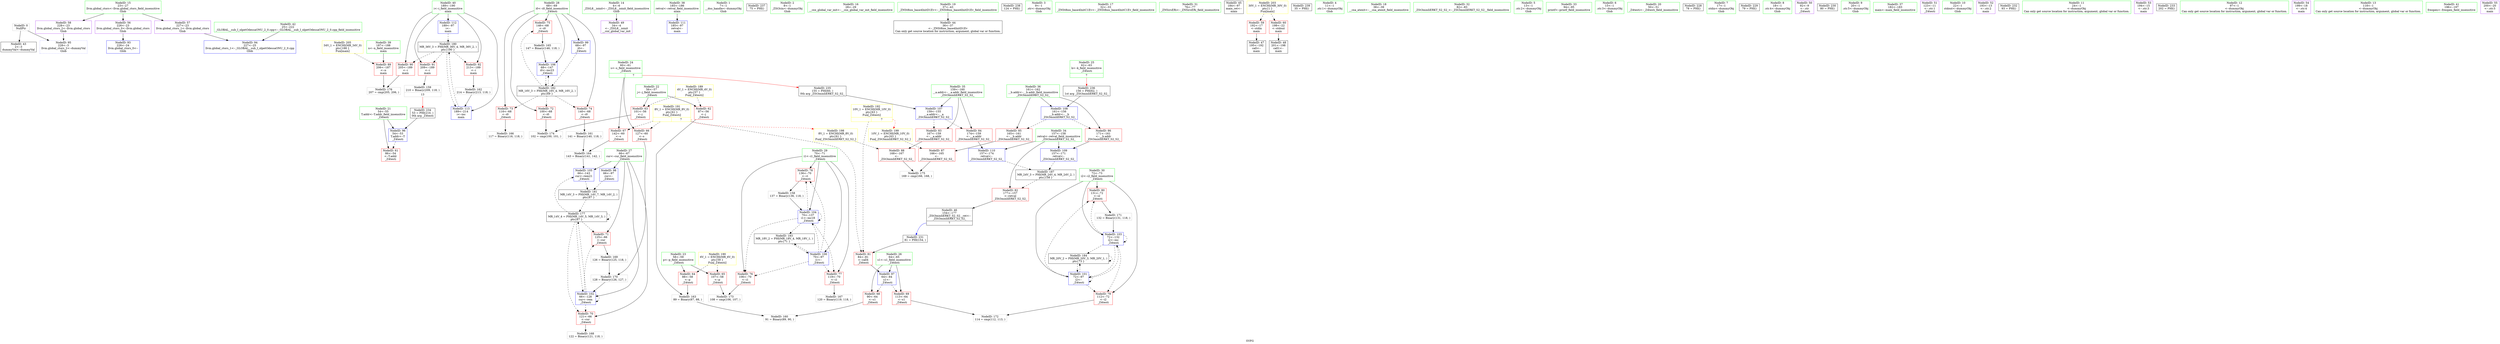 digraph "SVFG" {
	label="SVFG";

	Node0x5565f3a1d950 [shape=record,color=grey,label="{NodeID: 0\nNullPtr}"];
	Node0x5565f3a1d950 -> Node0x5565f3a35150[style=solid];
	Node0x5565f3a1d950 -> Node0x5565f3a38d00[style=solid];
	Node0x5565f3a45230 [shape=record,color=black,label="{NodeID: 180\nMR_36V_3 = PHI(MR_36V_4, MR_36V_2, )\npts\{190 \}\n}"];
	Node0x5565f3a45230 -> Node0x5565f3a38890[style=dashed];
	Node0x5565f3a45230 -> Node0x5565f3a38960[style=dashed];
	Node0x5565f3a45230 -> Node0x5565f3a38a30[style=dashed];
	Node0x5565f3a45230 -> Node0x5565f3a3a3d0[style=dashed];
	Node0x5565f3a356c0 [shape=record,color=blue,label="{NodeID: 97\n64\<--84\ns1\<--\n_Z4testi\n}"];
	Node0x5565f3a356c0 -> Node0x5565f3a376b0[style=dashed];
	Node0x5565f3a356c0 -> Node0x5565f3a37780[style=dashed];
	Node0x5565f3a33750 [shape=record,color=green,label="{NodeID: 14\n4\<--6\n_ZStL8__ioinit\<--_ZStL8__ioinit_field_insensitive\nGlob }"];
	Node0x5565f3a33750 -> Node0x5565f3a366b0[style=solid];
	Node0x5565f3a3a230 [shape=record,color=blue,label="{NodeID: 111\n185\<--97\nretval\<--\nmain\n}"];
	Node0x5565f3a34400 [shape=record,color=green,label="{NodeID: 28\n68\<--69\ni0\<--i0_field_insensitive\n_Z4testi\n}"];
	Node0x5565f3a34400 -> Node0x5565f3a379f0[style=solid];
	Node0x5565f3a34400 -> Node0x5565f3a37ac0[style=solid];
	Node0x5565f3a34400 -> Node0x5565f3a37b90[style=solid];
	Node0x5565f3a34400 -> Node0x5565f3a37c60[style=solid];
	Node0x5565f3a34400 -> Node0x5565f3a35860[style=solid];
	Node0x5565f3a34400 -> Node0x5565f3a39e20[style=solid];
	Node0x5565f3a35050 [shape=record,color=green,label="{NodeID: 42\n25\<--222\n_GLOBAL__sub_I_olpetOdessaONU_2_0.cpp\<--_GLOBAL__sub_I_olpetOdessaONU_2_0.cpp_field_insensitive\n}"];
	Node0x5565f3a35050 -> Node0x5565f3a38c00[style=solid];
	Node0x5565f3a36c60 [shape=record,color=purple,label="{NodeID: 56\n226\<--23\nllvm.global_ctors_0\<--llvm.global_ctors\nGlob }"];
	Node0x5565f3a36c60 -> Node0x5565f3a38b00[style=solid];
	Node0x5565f3a55310 [shape=record,color=black,label="{NodeID: 236\n156 = PHI(62, )\n1st arg _ZSt3minIiERKT_S2_S2_ }"];
	Node0x5565f3a55310 -> Node0x5565f3a39fc0[style=solid];
	Node0x5565f3a37850 [shape=record,color=red,label="{NodeID: 70\n121\<--66\n\<--cur\n_Z4testi\n}"];
	Node0x5565f3a37850 -> Node0x5565f3a3e1d0[style=solid];
	Node0x5565f3a3e050 [shape=record,color=grey,label="{NodeID: 167\n120 = Binary(119, 118, )\n}"];
	Node0x5565f3a383b0 [shape=record,color=red,label="{NodeID: 84\n174\<--159\n\<--__a.addr\n_ZSt3minIiERKT_S2_S2_\n}"];
	Node0x5565f3a383b0 -> Node0x5565f3a3a160[style=solid];
	Node0x5565f3a327e0 [shape=record,color=green,label="{NodeID: 1\n7\<--1\n__dso_handle\<--dummyObj\nGlob }"];
	Node0x5565f3a45730 [shape=record,color=black,label="{NodeID: 181\nMR_14V_3 = PHI(MR_14V_7, MR_14V_2, )\npts\{67 \}\n}"];
	Node0x5565f3a45730 -> Node0x5565f3a44330[style=dashed];
	Node0x5565f3a35790 [shape=record,color=blue,label="{NodeID: 98\n66\<--97\ncur\<--\n_Z4testi\n}"];
	Node0x5565f3a35790 -> Node0x5565f3a45730[style=dashed];
	Node0x5565f3a33850 [shape=record,color=green,label="{NodeID: 15\n23\<--27\nllvm.global_ctors\<--llvm.global_ctors_field_insensitive\nGlob }"];
	Node0x5565f3a33850 -> Node0x5565f3a36c60[style=solid];
	Node0x5565f3a33850 -> Node0x5565f3a36d60[style=solid];
	Node0x5565f3a33850 -> Node0x5565f3a36e60[style=solid];
	Node0x5565f3a3a300 [shape=record,color=blue,label="{NodeID: 112\n189\<--97\ni\<--\nmain\n}"];
	Node0x5565f3a3a300 -> Node0x5565f3a45230[style=dashed];
	Node0x5565f3a344d0 [shape=record,color=green,label="{NodeID: 29\n70\<--71\ni1\<--i1_field_insensitive\n_Z4testi\n}"];
	Node0x5565f3a344d0 -> Node0x5565f3a37d30[style=solid];
	Node0x5565f3a344d0 -> Node0x5565f3a37e00[style=solid];
	Node0x5565f3a344d0 -> Node0x5565f3a37ed0[style=solid];
	Node0x5565f3a344d0 -> Node0x5565f3a35930[style=solid];
	Node0x5565f3a344d0 -> Node0x5565f3a35c70[style=solid];
	Node0x5565f3a35150 [shape=record,color=black,label="{NodeID: 43\n2\<--3\ndummyVal\<--dummyVal\n}"];
	Node0x5565f3a36d60 [shape=record,color=purple,label="{NodeID: 57\n227\<--23\nllvm.global_ctors_1\<--llvm.global_ctors\nGlob }"];
	Node0x5565f3a36d60 -> Node0x5565f3a38c00[style=solid];
	Node0x5565f3a55c30 [shape=record,color=black,label="{NodeID: 237\n75 = PHI()\n}"];
	Node0x5565f3a37920 [shape=record,color=red,label="{NodeID: 71\n125\<--66\n\<--cur\n_Z4testi\n}"];
	Node0x5565f3a37920 -> Node0x5565f3a3e350[style=solid];
	Node0x5565f3a3e1d0 [shape=record,color=grey,label="{NodeID: 168\n122 = Binary(121, 118, )\n}"];
	Node0x5565f3a38480 [shape=record,color=red,label="{NodeID: 85\n165\<--161\n\<--__b.addr\n_ZSt3minIiERKT_S2_S2_\n}"];
	Node0x5565f3a38480 -> Node0x5565f3a38620[style=solid];
	Node0x5565f3a32870 [shape=record,color=green,label="{NodeID: 2\n8\<--1\n_ZSt3cin\<--dummyObj\nGlob }"];
	Node0x5565f3a45c30 [shape=record,color=black,label="{NodeID: 182\nMR_16V_3 = PHI(MR_16V_4, MR_16V_2, )\npts\{69 \}\n}"];
	Node0x5565f3a45c30 -> Node0x5565f3a379f0[style=dashed];
	Node0x5565f3a45c30 -> Node0x5565f3a37ac0[style=dashed];
	Node0x5565f3a45c30 -> Node0x5565f3a37b90[style=dashed];
	Node0x5565f3a45c30 -> Node0x5565f3a37c60[style=dashed];
	Node0x5565f3a45c30 -> Node0x5565f3a39e20[style=dashed];
	Node0x5565f3a35860 [shape=record,color=blue,label="{NodeID: 99\n68\<--97\ni0\<--\n_Z4testi\n}"];
	Node0x5565f3a35860 -> Node0x5565f3a45c30[style=dashed];
	Node0x5565f3a33950 [shape=record,color=green,label="{NodeID: 16\n28\<--29\n__cxx_global_var_init\<--__cxx_global_var_init_field_insensitive\n}"];
	Node0x5565f3a3a3d0 [shape=record,color=blue,label="{NodeID: 113\n189\<--214\ni\<--inc\nmain\n}"];
	Node0x5565f3a3a3d0 -> Node0x5565f3a45230[style=dashed];
	Node0x5565f3a345a0 [shape=record,color=green,label="{NodeID: 30\n72\<--73\ni2\<--i2_field_insensitive\n_Z4testi\n}"];
	Node0x5565f3a345a0 -> Node0x5565f3a37fa0[style=solid];
	Node0x5565f3a345a0 -> Node0x5565f3a38070[style=solid];
	Node0x5565f3a345a0 -> Node0x5565f3a35a00[style=solid];
	Node0x5565f3a345a0 -> Node0x5565f3a35ba0[style=solid];
	Node0x5565f3a35250 [shape=record,color=black,label="{NodeID: 44\n36\<--37\n\<--_ZNSt8ios_base4InitD1Ev\nCan only get source location for instruction, argument, global var or function.}"];
	Node0x5565f3a36e60 [shape=record,color=purple,label="{NodeID: 58\n228\<--23\nllvm.global_ctors_2\<--llvm.global_ctors\nGlob }"];
	Node0x5565f3a36e60 -> Node0x5565f3a38d00[style=solid];
	Node0x5565f3a55d90 [shape=record,color=black,label="{NodeID: 238\n124 = PHI()\n}"];
	Node0x5565f3a379f0 [shape=record,color=red,label="{NodeID: 72\n100\<--68\n\<--i0\n_Z4testi\n}"];
	Node0x5565f3a379f0 -> Node0x5565f3a3ead0[style=solid];
	Node0x5565f3a3e350 [shape=record,color=grey,label="{NodeID: 169\n126 = Binary(125, 118, )\n}"];
	Node0x5565f3a3e350 -> Node0x5565f3a3e4d0[style=solid];
	Node0x5565f3a38550 [shape=record,color=red,label="{NodeID: 86\n171\<--161\n\<--__b.addr\n_ZSt3minIiERKT_S2_S2_\n}"];
	Node0x5565f3a38550 -> Node0x5565f3a3a090[style=solid];
	Node0x5565f3a32900 [shape=record,color=green,label="{NodeID: 3\n9\<--1\n.str\<--dummyObj\nGlob }"];
	Node0x5565f3a46130 [shape=record,color=black,label="{NodeID: 183\nMR_18V_2 = PHI(MR_18V_4, MR_18V_1, )\npts\{71 \}\n}"];
	Node0x5565f3a46130 -> Node0x5565f3a35930[style=dashed];
	Node0x5565f3a35930 [shape=record,color=blue,label="{NodeID: 100\n70\<--97\ni1\<--\n_Z4testi\n}"];
	Node0x5565f3a35930 -> Node0x5565f3a37d30[style=dashed];
	Node0x5565f3a35930 -> Node0x5565f3a37e00[style=dashed];
	Node0x5565f3a35930 -> Node0x5565f3a37ed0[style=dashed];
	Node0x5565f3a35930 -> Node0x5565f3a35c70[style=dashed];
	Node0x5565f3a35930 -> Node0x5565f3a46130[style=dashed];
	Node0x5565f3a33a50 [shape=record,color=green,label="{NodeID: 17\n32\<--33\n_ZNSt8ios_base4InitC1Ev\<--_ZNSt8ios_base4InitC1Ev_field_insensitive\n}"];
	Node0x5565f3a34670 [shape=record,color=green,label="{NodeID: 31\n76\<--77\n_ZNSirsERi\<--_ZNSirsERi_field_insensitive\n}"];
	Node0x5565f3a35350 [shape=record,color=black,label="{NodeID: 45\n184\<--97\nmain_ret\<--\nmain\n}"];
	Node0x5565f3a36f60 [shape=record,color=red,label="{NodeID: 59\n192\<--17\n\<--stdin\nmain\n}"];
	Node0x5565f3a36f60 -> Node0x5565f3a354f0[style=solid];
	Node0x5565f3a55e60 [shape=record,color=black,label="{NodeID: 239\n35 = PHI()\n}"];
	Node0x5565f3a37ac0 [shape=record,color=red,label="{NodeID: 73\n116\<--68\n\<--i0\n_Z4testi\n}"];
	Node0x5565f3a37ac0 -> Node0x5565f3a3ded0[style=solid];
	Node0x5565f3a3e4d0 [shape=record,color=grey,label="{NodeID: 170\n128 = Binary(126, 127, )\n}"];
	Node0x5565f3a3e4d0 -> Node0x5565f3a35ad0[style=solid];
	Node0x5565f3a38620 [shape=record,color=red,label="{NodeID: 87\n166\<--165\n\<--\n_ZSt3minIiERKT_S2_S2_\n}"];
	Node0x5565f3a38620 -> Node0x5565f3a3ec50[style=solid];
	Node0x5565f3a32990 [shape=record,color=green,label="{NodeID: 4\n11\<--1\n.str.1\<--dummyObj\nGlob }"];
	Node0x5565f3a46630 [shape=record,color=black,label="{NodeID: 184\nMR_20V_2 = PHI(MR_20V_3, MR_20V_1, )\npts\{73 \}\n}"];
	Node0x5565f3a46630 -> Node0x5565f3a35a00[style=dashed];
	Node0x5565f3a46630 -> Node0x5565f3a46630[style=dashed];
	Node0x5565f3a35a00 [shape=record,color=blue,label="{NodeID: 101\n72\<--97\ni2\<--\n_Z4testi\n}"];
	Node0x5565f3a35a00 -> Node0x5565f3a37fa0[style=dashed];
	Node0x5565f3a35a00 -> Node0x5565f3a38070[style=dashed];
	Node0x5565f3a35a00 -> Node0x5565f3a35a00[style=dashed];
	Node0x5565f3a35a00 -> Node0x5565f3a35ba0[style=dashed];
	Node0x5565f3a35a00 -> Node0x5565f3a46630[style=dashed];
	Node0x5565f3a33b50 [shape=record,color=green,label="{NodeID: 18\n38\<--39\n__cxa_atexit\<--__cxa_atexit_field_insensitive\n}"];
	Node0x5565f3a39310 [shape=record,color=yellow,style=double,label="{NodeID: 198\n8V_1 = ENCHI(MR_8V_0)\npts\{61 \}\nFun[_ZSt3minIiERKT_S2_S2_]}"];
	Node0x5565f3a39310 -> Node0x5565f3a386f0[style=dashed];
	Node0x5565f3a34770 [shape=record,color=green,label="{NodeID: 32\n82\<--83\n_ZSt3minIiERKT_S2_S2_\<--_ZSt3minIiERKT_S2_S2__field_insensitive\n}"];
	Node0x5565f3a35420 [shape=record,color=black,label="{NodeID: 46\n154\<--177\n_ZSt3minIiERKT_S2_S2__ret\<--\n_ZSt3minIiERKT_S2_S2_\n|{<s0>7}}"];
	Node0x5565f3a35420:s0 -> Node0x5565f3a54d10[style=solid,color=blue];
	Node0x5565f3a37030 [shape=record,color=red,label="{NodeID: 60\n198\<--22\n\<--stdout\nmain\n}"];
	Node0x5565f3a37030 -> Node0x5565f3a365e0[style=solid];
	Node0x5565f3a37b90 [shape=record,color=red,label="{NodeID: 74\n140\<--68\n\<--i0\n_Z4testi\n}"];
	Node0x5565f3a37b90 -> Node0x5565f3a3d750[style=solid];
	Node0x5565f3a3e650 [shape=record,color=grey,label="{NodeID: 171\n132 = Binary(131, 118, )\n}"];
	Node0x5565f3a3e650 -> Node0x5565f3a35ba0[style=solid];
	Node0x5565f3a386f0 [shape=record,color=red,label="{NodeID: 88\n168\<--167\n\<--\n_ZSt3minIiERKT_S2_S2_\n}"];
	Node0x5565f3a386f0 -> Node0x5565f3a3ec50[style=solid];
	Node0x5565f3a331d0 [shape=record,color=green,label="{NodeID: 5\n13\<--1\n.str.2\<--dummyObj\nGlob }"];
	Node0x5565f3a35ad0 [shape=record,color=blue,label="{NodeID: 102\n66\<--128\ncur\<--rem\n_Z4testi\n}"];
	Node0x5565f3a35ad0 -> Node0x5565f3a37850[style=dashed];
	Node0x5565f3a35ad0 -> Node0x5565f3a37920[style=dashed];
	Node0x5565f3a35ad0 -> Node0x5565f3a35ad0[style=dashed];
	Node0x5565f3a35ad0 -> Node0x5565f3a44330[style=dashed];
	Node0x5565f3a33c50 [shape=record,color=green,label="{NodeID: 19\n37\<--43\n_ZNSt8ios_base4InitD1Ev\<--_ZNSt8ios_base4InitD1Ev_field_insensitive\n}"];
	Node0x5565f3a33c50 -> Node0x5565f3a35250[style=solid];
	Node0x5565f3a39420 [shape=record,color=yellow,style=double,label="{NodeID: 199\n10V_1 = ENCHI(MR_10V_0)\npts\{63 \}\nFun[_ZSt3minIiERKT_S2_S2_]}"];
	Node0x5565f3a39420 -> Node0x5565f3a38620[style=dashed];
	Node0x5565f3a34870 [shape=record,color=green,label="{NodeID: 33\n94\<--95\nprintf\<--printf_field_insensitive\n}"];
	Node0x5565f3a354f0 [shape=record,color=black,label="{NodeID: 47\n195\<--192\ncall\<--\nmain\n}"];
	Node0x5565f3a37100 [shape=record,color=red,label="{NodeID: 61\n86\<--54\n\<--T.addr\n_Z4testi\n}"];
	Node0x5565f3a3d2d0 [shape=record,color=grey,label="{NodeID: 158\n137 = Binary(136, 118, )\n}"];
	Node0x5565f3a3d2d0 -> Node0x5565f3a35c70[style=solid];
	Node0x5565f3a37c60 [shape=record,color=red,label="{NodeID: 75\n146\<--68\n\<--i0\n_Z4testi\n}"];
	Node0x5565f3a37c60 -> Node0x5565f3a3dd50[style=solid];
	Node0x5565f3a3e7d0 [shape=record,color=grey,label="{NodeID: 172\n114 = cmp(112, 113, )\n}"];
	Node0x5565f3a387c0 [shape=record,color=red,label="{NodeID: 89\n206\<--187\n\<--n\nmain\n}"];
	Node0x5565f3a387c0 -> Node0x5565f3a3edd0[style=solid];
	Node0x5565f3a33260 [shape=record,color=green,label="{NodeID: 6\n15\<--1\n.str.3\<--dummyObj\nGlob }"];
	Node0x5565f3a35ba0 [shape=record,color=blue,label="{NodeID: 103\n72\<--132\ni2\<--inc\n_Z4testi\n}"];
	Node0x5565f3a35ba0 -> Node0x5565f3a37fa0[style=dashed];
	Node0x5565f3a35ba0 -> Node0x5565f3a38070[style=dashed];
	Node0x5565f3a35ba0 -> Node0x5565f3a35a00[style=dashed];
	Node0x5565f3a35ba0 -> Node0x5565f3a35ba0[style=dashed];
	Node0x5565f3a35ba0 -> Node0x5565f3a46630[style=dashed];
	Node0x5565f3a33d50 [shape=record,color=green,label="{NodeID: 20\n50\<--51\n_Z4testi\<--_Z4testi_field_insensitive\n}"];
	Node0x5565f3a34970 [shape=record,color=green,label="{NodeID: 34\n157\<--158\nretval\<--retval_field_insensitive\n_ZSt3minIiERKT_S2_S2_\n}"];
	Node0x5565f3a34970 -> Node0x5565f3a38210[style=solid];
	Node0x5565f3a34970 -> Node0x5565f3a3a090[style=solid];
	Node0x5565f3a34970 -> Node0x5565f3a3a160[style=solid];
	Node0x5565f3a365e0 [shape=record,color=black,label="{NodeID: 48\n201\<--198\ncall1\<--\nmain\n}"];
	Node0x5565f3a54260 [shape=record,color=black,label="{NodeID: 228\n78 = PHI()\n}"];
	Node0x5565f3a371d0 [shape=record,color=red,label="{NodeID: 62\n87\<--56\n\<--j\n_Z4testi\n}"];
	Node0x5565f3a371d0 -> Node0x5565f3a3da50[style=solid];
	Node0x5565f3a3d450 [shape=record,color=grey,label="{NodeID: 159\n210 = Binary(209, 118, )\n|{<s0>13}}"];
	Node0x5565f3a3d450:s0 -> Node0x5565f3a55070[style=solid,color=red];
	Node0x5565f3a37d30 [shape=record,color=red,label="{NodeID: 76\n106\<--70\n\<--i1\n_Z4testi\n}"];
	Node0x5565f3a37d30 -> Node0x5565f3a3e950[style=solid];
	Node0x5565f3a3e950 [shape=record,color=grey,label="{NodeID: 173\n108 = cmp(106, 107, )\n}"];
	Node0x5565f3a38890 [shape=record,color=red,label="{NodeID: 90\n205\<--189\n\<--i\nmain\n}"];
	Node0x5565f3a38890 -> Node0x5565f3a3edd0[style=solid];
	Node0x5565f3a332f0 [shape=record,color=green,label="{NodeID: 7\n17\<--1\nstdin\<--dummyObj\nGlob }"];
	Node0x5565f3a47530 [shape=record,color=black,label="{NodeID: 187\nMR_24V_3 = PHI(MR_24V_4, MR_24V_2, )\npts\{158 \}\n}"];
	Node0x5565f3a47530 -> Node0x5565f3a38210[style=dashed];
	Node0x5565f3a35c70 [shape=record,color=blue,label="{NodeID: 104\n70\<--137\ni1\<--inc18\n_Z4testi\n}"];
	Node0x5565f3a35c70 -> Node0x5565f3a37d30[style=dashed];
	Node0x5565f3a35c70 -> Node0x5565f3a37e00[style=dashed];
	Node0x5565f3a35c70 -> Node0x5565f3a37ed0[style=dashed];
	Node0x5565f3a35c70 -> Node0x5565f3a35c70[style=dashed];
	Node0x5565f3a35c70 -> Node0x5565f3a46130[style=dashed];
	Node0x5565f3a33e50 [shape=record,color=green,label="{NodeID: 21\n54\<--55\nT.addr\<--T.addr_field_insensitive\n_Z4testi\n}"];
	Node0x5565f3a33e50 -> Node0x5565f3a37100[style=solid];
	Node0x5565f3a33e50 -> Node0x5565f3a355f0[style=solid];
	Node0x5565f3a34a40 [shape=record,color=green,label="{NodeID: 35\n159\<--160\n__a.addr\<--__a.addr_field_insensitive\n_ZSt3minIiERKT_S2_S2_\n}"];
	Node0x5565f3a34a40 -> Node0x5565f3a382e0[style=solid];
	Node0x5565f3a34a40 -> Node0x5565f3a383b0[style=solid];
	Node0x5565f3a34a40 -> Node0x5565f3a39ef0[style=solid];
	Node0x5565f3a366b0 [shape=record,color=purple,label="{NodeID: 49\n34\<--4\n\<--_ZStL8__ioinit\n__cxx_global_var_init\n}"];
	Node0x5565f3a54b40 [shape=record,color=black,label="{NodeID: 229\n79 = PHI()\n}"];
	Node0x5565f3a372a0 [shape=record,color=red,label="{NodeID: 63\n101\<--56\n\<--j\n_Z4testi\n}"];
	Node0x5565f3a372a0 -> Node0x5565f3a3ead0[style=solid];
	Node0x5565f3a3d5d0 [shape=record,color=grey,label="{NodeID: 160\n91 = Binary(89, 90, )\n}"];
	Node0x5565f3a37e00 [shape=record,color=red,label="{NodeID: 77\n119\<--70\n\<--i1\n_Z4testi\n}"];
	Node0x5565f3a37e00 -> Node0x5565f3a3e050[style=solid];
	Node0x5565f3a3ead0 [shape=record,color=grey,label="{NodeID: 174\n102 = cmp(100, 101, )\n}"];
	Node0x5565f3a38960 [shape=record,color=red,label="{NodeID: 91\n209\<--189\n\<--i\nmain\n}"];
	Node0x5565f3a38960 -> Node0x5565f3a3d450[style=solid];
	Node0x5565f3a33380 [shape=record,color=green,label="{NodeID: 8\n18\<--1\n.str.4\<--dummyObj\nGlob }"];
	Node0x5565f3a35d40 [shape=record,color=blue,label="{NodeID: 105\n66\<--143\ncur\<--rem21\n_Z4testi\n}"];
	Node0x5565f3a35d40 -> Node0x5565f3a45730[style=dashed];
	Node0x5565f3a33f20 [shape=record,color=green,label="{NodeID: 22\n56\<--57\nj\<--j_field_insensitive\n_Z4testi\n}"];
	Node0x5565f3a33f20 -> Node0x5565f3a371d0[style=solid];
	Node0x5565f3a33f20 -> Node0x5565f3a372a0[style=solid];
	Node0x5565f3a34b10 [shape=record,color=green,label="{NodeID: 36\n161\<--162\n__b.addr\<--__b.addr_field_insensitive\n_ZSt3minIiERKT_S2_S2_\n}"];
	Node0x5565f3a34b10 -> Node0x5565f3a38480[style=solid];
	Node0x5565f3a34b10 -> Node0x5565f3a38550[style=solid];
	Node0x5565f3a34b10 -> Node0x5565f3a39fc0[style=solid];
	Node0x5565f3a36780 [shape=record,color=purple,label="{NodeID: 50\n92\<--9\n\<--.str\n_Z4testi\n}"];
	Node0x5565f3a54c40 [shape=record,color=black,label="{NodeID: 230\n80 = PHI()\n}"];
	Node0x5565f3a37370 [shape=record,color=red,label="{NodeID: 64\n88\<--58\n\<--p\n_Z4testi\n}"];
	Node0x5565f3a37370 -> Node0x5565f3a3da50[style=solid];
	Node0x5565f3a3d750 [shape=record,color=grey,label="{NodeID: 161\n141 = Binary(140, 118, )\n}"];
	Node0x5565f3a3d750 -> Node0x5565f3a3dbd0[style=solid];
	Node0x5565f3a37ed0 [shape=record,color=red,label="{NodeID: 78\n136\<--70\n\<--i1\n_Z4testi\n}"];
	Node0x5565f3a37ed0 -> Node0x5565f3a3d2d0[style=solid];
	Node0x5565f3a3ec50 [shape=record,color=grey,label="{NodeID: 175\n169 = cmp(166, 168, )\n}"];
	Node0x5565f3a38a30 [shape=record,color=red,label="{NodeID: 92\n213\<--189\n\<--i\nmain\n}"];
	Node0x5565f3a38a30 -> Node0x5565f3a3d8d0[style=solid];
	Node0x5565f3a33410 [shape=record,color=green,label="{NodeID: 9\n20\<--1\n.str.5\<--dummyObj\nGlob }"];
	Node0x5565f3a48550 [shape=record,color=yellow,style=double,label="{NodeID: 189\n4V_1 = ENCHI(MR_4V_0)\npts\{57 \}\nFun[_Z4testi]}"];
	Node0x5565f3a48550 -> Node0x5565f3a371d0[style=dashed];
	Node0x5565f3a48550 -> Node0x5565f3a372a0[style=dashed];
	Node0x5565f3a39e20 [shape=record,color=blue,label="{NodeID: 106\n68\<--147\ni0\<--inc23\n_Z4testi\n}"];
	Node0x5565f3a39e20 -> Node0x5565f3a45c30[style=dashed];
	Node0x5565f3a33ff0 [shape=record,color=green,label="{NodeID: 23\n58\<--59\np\<--p_field_insensitive\n_Z4testi\n}"];
	Node0x5565f3a33ff0 -> Node0x5565f3a37370[style=solid];
	Node0x5565f3a33ff0 -> Node0x5565f3a37440[style=solid];
	Node0x5565f3a397a0 [shape=record,color=yellow,style=double,label="{NodeID: 203\n30V_1 = ENCHI(MR_30V_0)\npts\{1 \}\nFun[main]}"];
	Node0x5565f3a397a0 -> Node0x5565f3a36f60[style=dashed];
	Node0x5565f3a397a0 -> Node0x5565f3a37030[style=dashed];
	Node0x5565f3a34be0 [shape=record,color=green,label="{NodeID: 37\n182\<--183\nmain\<--main_field_insensitive\n}"];
	Node0x5565f3a36850 [shape=record,color=purple,label="{NodeID: 51\n123\<--11\n\<--.str.1\n_Z4testi\n}"];
	Node0x5565f3a54d10 [shape=record,color=black,label="{NodeID: 231\n81 = PHI(154, )\n}"];
	Node0x5565f3a54d10 -> Node0x5565f3a38140[style=solid];
	Node0x5565f3a37440 [shape=record,color=red,label="{NodeID: 65\n107\<--58\n\<--p\n_Z4testi\n}"];
	Node0x5565f3a37440 -> Node0x5565f3a3e950[style=solid];
	Node0x5565f3a3d8d0 [shape=record,color=grey,label="{NodeID: 162\n214 = Binary(213, 118, )\n}"];
	Node0x5565f3a3d8d0 -> Node0x5565f3a3a3d0[style=solid];
	Node0x5565f3a37fa0 [shape=record,color=red,label="{NodeID: 79\n112\<--72\n\<--i2\n_Z4testi\n}"];
	Node0x5565f3a37fa0 -> Node0x5565f3a3e7d0[style=solid];
	Node0x5565f3a3edd0 [shape=record,color=grey,label="{NodeID: 176\n207 = cmp(205, 206, )\n}"];
	Node0x5565f3a38b00 [shape=record,color=blue,label="{NodeID: 93\n226\<--24\nllvm.global_ctors_0\<--\nGlob }"];
	Node0x5565f3a334a0 [shape=record,color=green,label="{NodeID: 10\n22\<--1\nstdout\<--dummyObj\nGlob }"];
	Node0x5565f3a48630 [shape=record,color=yellow,style=double,label="{NodeID: 190\n6V_1 = ENCHI(MR_6V_0)\npts\{59 \}\nFun[_Z4testi]}"];
	Node0x5565f3a48630 -> Node0x5565f3a37370[style=dashed];
	Node0x5565f3a48630 -> Node0x5565f3a37440[style=dashed];
	Node0x5565f3a39ef0 [shape=record,color=blue,label="{NodeID: 107\n159\<--155\n__a.addr\<--__a\n_ZSt3minIiERKT_S2_S2_\n}"];
	Node0x5565f3a39ef0 -> Node0x5565f3a382e0[style=dashed];
	Node0x5565f3a39ef0 -> Node0x5565f3a383b0[style=dashed];
	Node0x5565f3a340c0 [shape=record,color=green,label="{NodeID: 24\n60\<--61\ns\<--s_field_insensitive\n_Z4testi\n|{|<s2>7}}"];
	Node0x5565f3a340c0 -> Node0x5565f3a37510[style=solid];
	Node0x5565f3a340c0 -> Node0x5565f3a375e0[style=solid];
	Node0x5565f3a340c0:s2 -> Node0x5565f3a551d0[style=solid,color=red];
	Node0x5565f3a34ce0 [shape=record,color=green,label="{NodeID: 38\n185\<--186\nretval\<--retval_field_insensitive\nmain\n}"];
	Node0x5565f3a34ce0 -> Node0x5565f3a3a230[style=solid];
	Node0x5565f3a36920 [shape=record,color=purple,label="{NodeID: 52\n193\<--13\n\<--.str.2\nmain\n}"];
	Node0x5565f3a54ed0 [shape=record,color=black,label="{NodeID: 232\n93 = PHI()\n}"];
	Node0x5565f3a37510 [shape=record,color=red,label="{NodeID: 66\n127\<--60\n\<--s\n_Z4testi\n}"];
	Node0x5565f3a37510 -> Node0x5565f3a3e4d0[style=solid];
	Node0x5565f3a3da50 [shape=record,color=grey,label="{NodeID: 163\n89 = Binary(87, 88, )\n}"];
	Node0x5565f3a3da50 -> Node0x5565f3a3d5d0[style=solid];
	Node0x5565f3a38070 [shape=record,color=red,label="{NodeID: 80\n131\<--72\n\<--i2\n_Z4testi\n}"];
	Node0x5565f3a38070 -> Node0x5565f3a3e650[style=solid];
	Node0x5565f3a44330 [shape=record,color=black,label="{NodeID: 177\nMR_14V_4 = PHI(MR_14V_5, MR_14V_3, )\npts\{67 \}\n}"];
	Node0x5565f3a44330 -> Node0x5565f3a37850[style=dashed];
	Node0x5565f3a44330 -> Node0x5565f3a37920[style=dashed];
	Node0x5565f3a44330 -> Node0x5565f3a35ad0[style=dashed];
	Node0x5565f3a44330 -> Node0x5565f3a35d40[style=dashed];
	Node0x5565f3a44330 -> Node0x5565f3a44330[style=dashed];
	Node0x5565f3a38c00 [shape=record,color=blue,label="{NodeID: 94\n227\<--25\nllvm.global_ctors_1\<--_GLOBAL__sub_I_olpetOdessaONU_2_0.cpp\nGlob }"];
	Node0x5565f3a33530 [shape=record,color=green,label="{NodeID: 11\n24\<--1\n\<--dummyObj\nCan only get source location for instruction, argument, global var or function.}"];
	Node0x5565f3a48710 [shape=record,color=yellow,style=double,label="{NodeID: 191\n8V_1 = ENCHI(MR_8V_0)\npts\{61 \}\nFun[_Z4testi]|{|<s3>7}}"];
	Node0x5565f3a48710 -> Node0x5565f3a37510[style=dashed];
	Node0x5565f3a48710 -> Node0x5565f3a375e0[style=dashed];
	Node0x5565f3a48710 -> Node0x5565f3a38140[style=dashed];
	Node0x5565f3a48710:s3 -> Node0x5565f3a39310[style=dashed,color=red];
	Node0x5565f3a39fc0 [shape=record,color=blue,label="{NodeID: 108\n161\<--156\n__b.addr\<--__b\n_ZSt3minIiERKT_S2_S2_\n}"];
	Node0x5565f3a39fc0 -> Node0x5565f3a38480[style=dashed];
	Node0x5565f3a39fc0 -> Node0x5565f3a38550[style=dashed];
	Node0x5565f3a34190 [shape=record,color=green,label="{NodeID: 25\n62\<--63\nk\<--k_field_insensitive\n_Z4testi\n|{<s0>7}}"];
	Node0x5565f3a34190:s0 -> Node0x5565f3a55310[style=solid,color=red];
	Node0x5565f3a39990 [shape=record,color=yellow,style=double,label="{NodeID: 205\n34V_1 = ENCHI(MR_34V_0)\npts\{188 \}\nFun[main]}"];
	Node0x5565f3a39990 -> Node0x5565f3a387c0[style=dashed];
	Node0x5565f3a34db0 [shape=record,color=green,label="{NodeID: 39\n187\<--188\nn\<--n_field_insensitive\nmain\n}"];
	Node0x5565f3a34db0 -> Node0x5565f3a387c0[style=solid];
	Node0x5565f3a369f0 [shape=record,color=purple,label="{NodeID: 53\n194\<--15\n\<--.str.3\nmain\n}"];
	Node0x5565f3a54fa0 [shape=record,color=black,label="{NodeID: 233\n202 = PHI()\n}"];
	Node0x5565f3a375e0 [shape=record,color=red,label="{NodeID: 67\n142\<--60\n\<--s\n_Z4testi\n}"];
	Node0x5565f3a375e0 -> Node0x5565f3a3dbd0[style=solid];
	Node0x5565f3a3dbd0 [shape=record,color=grey,label="{NodeID: 164\n143 = Binary(141, 142, )\n}"];
	Node0x5565f3a3dbd0 -> Node0x5565f3a35d40[style=solid];
	Node0x5565f3a38140 [shape=record,color=red,label="{NodeID: 81\n84\<--81\n\<--call4\n_Z4testi\n}"];
	Node0x5565f3a38140 -> Node0x5565f3a356c0[style=solid];
	Node0x5565f3a38d00 [shape=record,color=blue, style = dotted,label="{NodeID: 95\n228\<--3\nllvm.global_ctors_2\<--dummyVal\nGlob }"];
	Node0x5565f3a335c0 [shape=record,color=green,label="{NodeID: 12\n97\<--1\n\<--dummyObj\nCan only get source location for instruction, argument, global var or function.}"];
	Node0x5565f3a38dd0 [shape=record,color=yellow,style=double,label="{NodeID: 192\n10V_1 = ENCHI(MR_10V_0)\npts\{63 \}\nFun[_Z4testi]|{|<s1>7}}"];
	Node0x5565f3a38dd0 -> Node0x5565f3a38140[style=dashed];
	Node0x5565f3a38dd0:s1 -> Node0x5565f3a39420[style=dashed,color=red];
	Node0x5565f3a3a090 [shape=record,color=blue,label="{NodeID: 109\n157\<--171\nretval\<--\n_ZSt3minIiERKT_S2_S2_\n}"];
	Node0x5565f3a3a090 -> Node0x5565f3a47530[style=dashed];
	Node0x5565f3a34260 [shape=record,color=green,label="{NodeID: 26\n64\<--65\ns1\<--s1_field_insensitive\n_Z4testi\n}"];
	Node0x5565f3a34260 -> Node0x5565f3a376b0[style=solid];
	Node0x5565f3a34260 -> Node0x5565f3a37780[style=solid];
	Node0x5565f3a34260 -> Node0x5565f3a356c0[style=solid];
	Node0x5565f3a34e80 [shape=record,color=green,label="{NodeID: 40\n189\<--190\ni\<--i_field_insensitive\nmain\n}"];
	Node0x5565f3a34e80 -> Node0x5565f3a38890[style=solid];
	Node0x5565f3a34e80 -> Node0x5565f3a38960[style=solid];
	Node0x5565f3a34e80 -> Node0x5565f3a38a30[style=solid];
	Node0x5565f3a34e80 -> Node0x5565f3a3a300[style=solid];
	Node0x5565f3a34e80 -> Node0x5565f3a3a3d0[style=solid];
	Node0x5565f3a36ac0 [shape=record,color=purple,label="{NodeID: 54\n199\<--18\n\<--.str.4\nmain\n}"];
	Node0x5565f3a55070 [shape=record,color=black,label="{NodeID: 234\n53 = PHI(210, )\n0th arg _Z4testi }"];
	Node0x5565f3a55070 -> Node0x5565f3a355f0[style=solid];
	Node0x5565f3a376b0 [shape=record,color=red,label="{NodeID: 68\n90\<--64\n\<--s1\n_Z4testi\n}"];
	Node0x5565f3a376b0 -> Node0x5565f3a3d5d0[style=solid];
	Node0x5565f3a3dd50 [shape=record,color=grey,label="{NodeID: 165\n147 = Binary(146, 118, )\n}"];
	Node0x5565f3a3dd50 -> Node0x5565f3a39e20[style=solid];
	Node0x5565f3a38210 [shape=record,color=red,label="{NodeID: 82\n177\<--157\n\<--retval\n_ZSt3minIiERKT_S2_S2_\n}"];
	Node0x5565f3a38210 -> Node0x5565f3a35420[style=solid];
	Node0x5565f3a355f0 [shape=record,color=blue,label="{NodeID: 96\n54\<--53\nT.addr\<--T\n_Z4testi\n}"];
	Node0x5565f3a355f0 -> Node0x5565f3a37100[style=dashed];
	Node0x5565f3a33650 [shape=record,color=green,label="{NodeID: 13\n118\<--1\n\<--dummyObj\nCan only get source location for instruction, argument, global var or function.}"];
	Node0x5565f3a3a160 [shape=record,color=blue,label="{NodeID: 110\n157\<--174\nretval\<--\n_ZSt3minIiERKT_S2_S2_\n}"];
	Node0x5565f3a3a160 -> Node0x5565f3a47530[style=dashed];
	Node0x5565f3a34330 [shape=record,color=green,label="{NodeID: 27\n66\<--67\ncur\<--cur_field_insensitive\n_Z4testi\n}"];
	Node0x5565f3a34330 -> Node0x5565f3a37850[style=solid];
	Node0x5565f3a34330 -> Node0x5565f3a37920[style=solid];
	Node0x5565f3a34330 -> Node0x5565f3a35790[style=solid];
	Node0x5565f3a34330 -> Node0x5565f3a35ad0[style=solid];
	Node0x5565f3a34330 -> Node0x5565f3a35d40[style=solid];
	Node0x5565f3a34f50 [shape=record,color=green,label="{NodeID: 41\n196\<--197\nfreopen\<--freopen_field_insensitive\n}"];
	Node0x5565f3a36b90 [shape=record,color=purple,label="{NodeID: 55\n200\<--20\n\<--.str.5\nmain\n}"];
	Node0x5565f3a551d0 [shape=record,color=black,label="{NodeID: 235\n155 = PHI(60, )\n0th arg _ZSt3minIiERKT_S2_S2_ }"];
	Node0x5565f3a551d0 -> Node0x5565f3a39ef0[style=solid];
	Node0x5565f3a37780 [shape=record,color=red,label="{NodeID: 69\n113\<--64\n\<--s1\n_Z4testi\n}"];
	Node0x5565f3a37780 -> Node0x5565f3a3e7d0[style=solid];
	Node0x5565f3a3ded0 [shape=record,color=grey,label="{NodeID: 166\n117 = Binary(116, 118, )\n}"];
	Node0x5565f3a382e0 [shape=record,color=red,label="{NodeID: 83\n167\<--159\n\<--__a.addr\n_ZSt3minIiERKT_S2_S2_\n}"];
	Node0x5565f3a382e0 -> Node0x5565f3a386f0[style=solid];
}
